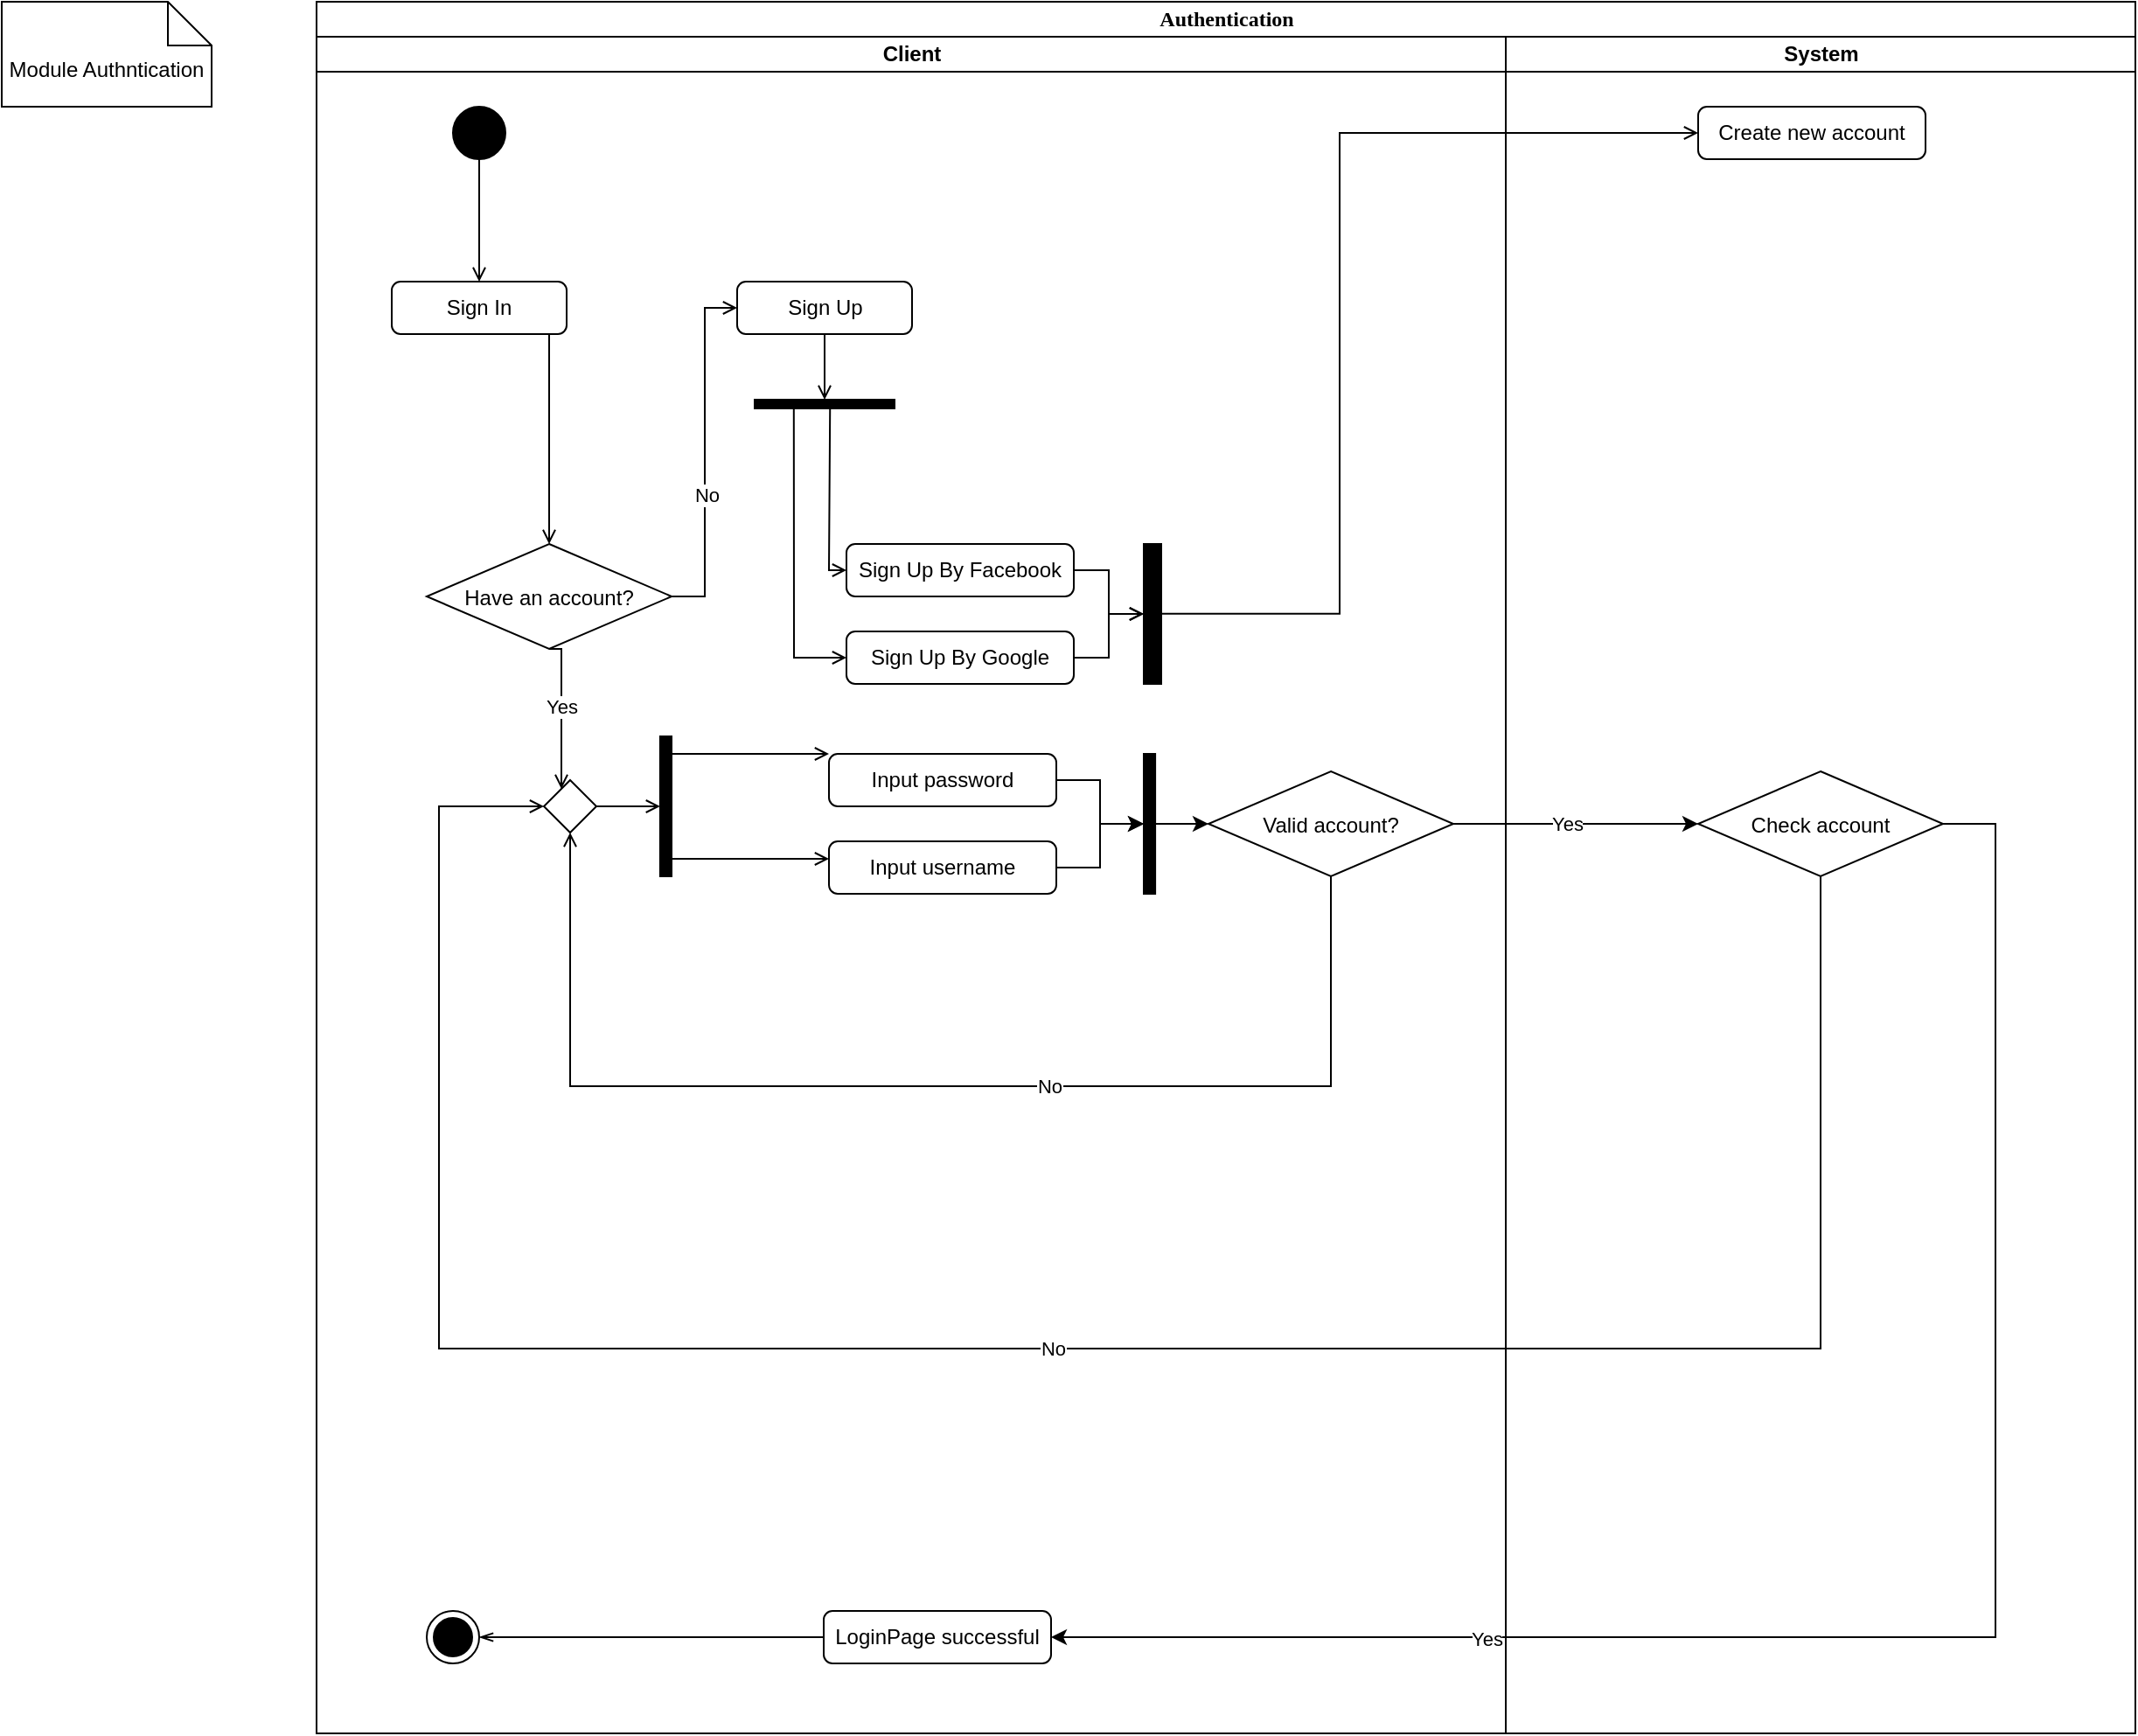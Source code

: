 <mxfile version="24.2.5" type="device">
  <diagram name="Page-1" id="e7e014a7-5840-1c2e-5031-d8a46d1fe8dd">
    <mxGraphModel dx="3559" dy="1407" grid="1" gridSize="10" guides="1" tooltips="1" connect="1" arrows="1" fold="1" page="1" pageScale="1" pageWidth="1169" pageHeight="826" background="none" math="0" shadow="0">
      <root>
        <mxCell id="0" />
        <mxCell id="1" parent="0" />
        <mxCell id="l6AXEJIedwvJvGxH8fS5-96" value="Authentication" style="swimlane;html=1;childLayout=stackLayout;startSize=20;rounded=0;shadow=0;comic=0;labelBackgroundColor=none;strokeWidth=1;fontFamily=Verdana;fontSize=12;align=center;resizeWidth=1;resizeHeight=1;" parent="1" vertex="1">
          <mxGeometry x="-20" y="30" width="1040" height="990" as="geometry" />
        </mxCell>
        <mxCell id="77pTD7eTiRxtilX6csrS-48" style="edgeStyle=elbowEdgeStyle;rounded=0;orthogonalLoop=1;jettySize=auto;html=1;endArrow=open;endFill=0;exitX=0.713;exitY=0.499;exitDx=0;exitDy=0;exitPerimeter=0;" edge="1" parent="l6AXEJIedwvJvGxH8fS5-96" source="77pTD7eTiRxtilX6csrS-26" target="77pTD7eTiRxtilX6csrS-5">
          <mxGeometry relative="1" as="geometry">
            <mxPoint x="543.88" y="381.47" as="sourcePoint" />
            <mxPoint x="480.0" y="435.53" as="targetPoint" />
            <Array as="points">
              <mxPoint x="585" y="230" />
            </Array>
          </mxGeometry>
        </mxCell>
        <mxCell id="l6AXEJIedwvJvGxH8fS5-97" value="Client" style="swimlane;html=1;startSize=20;" parent="l6AXEJIedwvJvGxH8fS5-96" vertex="1">
          <mxGeometry y="20" width="680" height="970" as="geometry" />
        </mxCell>
        <mxCell id="l6AXEJIedwvJvGxH8fS5-163" style="edgeStyle=orthogonalEdgeStyle;rounded=0;orthogonalLoop=1;jettySize=auto;html=1;endArrow=open;endFill=0;" parent="l6AXEJIedwvJvGxH8fS5-97" source="l6AXEJIedwvJvGxH8fS5-162" edge="1">
          <mxGeometry relative="1" as="geometry">
            <mxPoint x="93" y="140" as="targetPoint" />
          </mxGeometry>
        </mxCell>
        <mxCell id="l6AXEJIedwvJvGxH8fS5-162" value="" style="ellipse;fillColor=strokeColor;html=1;" parent="l6AXEJIedwvJvGxH8fS5-97" vertex="1">
          <mxGeometry x="78" y="40" width="30" height="30" as="geometry" />
        </mxCell>
        <mxCell id="77pTD7eTiRxtilX6csrS-1" value="Sign In" style="html=1;rounded=1;absoluteArcSize=1;arcSize=10;whiteSpace=wrap;" vertex="1" parent="l6AXEJIedwvJvGxH8fS5-97">
          <mxGeometry x="43" y="140" width="100" height="30" as="geometry" />
        </mxCell>
        <mxCell id="77pTD7eTiRxtilX6csrS-11" value="Have an account?" style="rhombus;" vertex="1" parent="l6AXEJIedwvJvGxH8fS5-97">
          <mxGeometry x="63" y="290" width="140" height="60" as="geometry" />
        </mxCell>
        <mxCell id="77pTD7eTiRxtilX6csrS-12" style="edgeStyle=elbowEdgeStyle;rounded=0;orthogonalLoop=1;jettySize=auto;html=1;endArrow=open;endFill=0;entryX=0.5;entryY=0;entryDx=0;entryDy=0;" edge="1" parent="l6AXEJIedwvJvGxH8fS5-97" source="77pTD7eTiRxtilX6csrS-1" target="77pTD7eTiRxtilX6csrS-11">
          <mxGeometry relative="1" as="geometry">
            <mxPoint x="163" y="160" as="sourcePoint" />
            <mxPoint x="163" y="230" as="targetPoint" />
          </mxGeometry>
        </mxCell>
        <mxCell id="77pTD7eTiRxtilX6csrS-13" style="edgeStyle=elbowEdgeStyle;rounded=0;orthogonalLoop=1;jettySize=auto;html=1;endArrow=open;endFill=0;" edge="1" parent="l6AXEJIedwvJvGxH8fS5-97" source="77pTD7eTiRxtilX6csrS-11" target="77pTD7eTiRxtilX6csrS-16">
          <mxGeometry relative="1" as="geometry">
            <mxPoint x="193" y="220" as="sourcePoint" />
            <mxPoint x="273" y="230" as="targetPoint" />
          </mxGeometry>
        </mxCell>
        <mxCell id="77pTD7eTiRxtilX6csrS-14" value="No" style="edgeLabel;html=1;align=center;verticalAlign=middle;resizable=0;points=[];" vertex="1" connectable="0" parent="77pTD7eTiRxtilX6csrS-13">
          <mxGeometry x="-0.233" y="-1" relative="1" as="geometry">
            <mxPoint as="offset" />
          </mxGeometry>
        </mxCell>
        <mxCell id="77pTD7eTiRxtilX6csrS-25" style="edgeStyle=elbowEdgeStyle;rounded=0;orthogonalLoop=1;jettySize=auto;html=1;endArrow=open;endFill=0;exitX=0.841;exitY=0.72;exitDx=0;exitDy=0;exitPerimeter=0;" edge="1" parent="l6AXEJIedwvJvGxH8fS5-97" source="77pTD7eTiRxtilX6csrS-15" target="77pTD7eTiRxtilX6csrS-19">
          <mxGeometry relative="1" as="geometry">
            <mxPoint x="273" y="220" as="sourcePoint" />
            <Array as="points">
              <mxPoint x="273" y="280" />
            </Array>
          </mxGeometry>
        </mxCell>
        <mxCell id="77pTD7eTiRxtilX6csrS-15" value="" style="html=1;points=[];perimeter=orthogonalPerimeter;fillColor=strokeColor;rotation=90;" vertex="1" parent="l6AXEJIedwvJvGxH8fS5-97">
          <mxGeometry x="288" y="170" width="5" height="80" as="geometry" />
        </mxCell>
        <mxCell id="77pTD7eTiRxtilX6csrS-22" value="" style="edgeStyle=elbowEdgeStyle;rounded=0;orthogonalLoop=1;jettySize=auto;html=1;endArrow=open;endFill=0;" edge="1" parent="l6AXEJIedwvJvGxH8fS5-97" source="77pTD7eTiRxtilX6csrS-16" target="77pTD7eTiRxtilX6csrS-15">
          <mxGeometry relative="1" as="geometry" />
        </mxCell>
        <mxCell id="77pTD7eTiRxtilX6csrS-16" value="Sign Up" style="html=1;rounded=1;absoluteArcSize=1;arcSize=10;whiteSpace=wrap;" vertex="1" parent="l6AXEJIedwvJvGxH8fS5-97">
          <mxGeometry x="240.5" y="140" width="100" height="30" as="geometry" />
        </mxCell>
        <mxCell id="77pTD7eTiRxtilX6csrS-19" value="Sign Up By Google" style="html=1;rounded=1;absoluteArcSize=1;arcSize=10;whiteSpace=wrap;" vertex="1" parent="l6AXEJIedwvJvGxH8fS5-97">
          <mxGeometry x="303" y="340" width="130" height="30" as="geometry" />
        </mxCell>
        <mxCell id="77pTD7eTiRxtilX6csrS-20" value="Sign Up By Facebook" style="html=1;rounded=1;absoluteArcSize=1;arcSize=10;whiteSpace=wrap;" vertex="1" parent="l6AXEJIedwvJvGxH8fS5-97">
          <mxGeometry x="303" y="290" width="130" height="30" as="geometry" />
        </mxCell>
        <mxCell id="77pTD7eTiRxtilX6csrS-26" value="" style="html=1;points=[];perimeter=orthogonalPerimeter;fillColor=strokeColor;rotation=0;" vertex="1" parent="l6AXEJIedwvJvGxH8fS5-97">
          <mxGeometry x="473" y="290" width="10" height="80" as="geometry" />
        </mxCell>
        <mxCell id="77pTD7eTiRxtilX6csrS-50" style="edgeStyle=elbowEdgeStyle;rounded=0;orthogonalLoop=1;jettySize=auto;html=1;endArrow=open;endFill=0;" edge="1" parent="l6AXEJIedwvJvGxH8fS5-97" source="77pTD7eTiRxtilX6csrS-19" target="77pTD7eTiRxtilX6csrS-26">
          <mxGeometry relative="1" as="geometry">
            <mxPoint x="311" y="240" as="sourcePoint" />
            <mxPoint x="463" y="330" as="targetPoint" />
          </mxGeometry>
        </mxCell>
        <mxCell id="77pTD7eTiRxtilX6csrS-72" style="edgeStyle=elbowEdgeStyle;rounded=0;orthogonalLoop=1;jettySize=auto;html=1;endArrow=open;endFill=0;" edge="1" parent="l6AXEJIedwvJvGxH8fS5-97" source="77pTD7eTiRxtilX6csrS-20" target="77pTD7eTiRxtilX6csrS-26">
          <mxGeometry relative="1" as="geometry">
            <mxPoint x="443" y="358" as="sourcePoint" />
            <mxPoint x="483" y="333" as="targetPoint" />
          </mxGeometry>
        </mxCell>
        <mxCell id="77pTD7eTiRxtilX6csrS-73" style="edgeStyle=elbowEdgeStyle;rounded=0;orthogonalLoop=1;jettySize=auto;html=1;endArrow=open;endFill=0;exitX=0.794;exitY=0.461;exitDx=0;exitDy=0;exitPerimeter=0;entryX=0;entryY=0.5;entryDx=0;entryDy=0;" edge="1" parent="l6AXEJIedwvJvGxH8fS5-97" source="77pTD7eTiRxtilX6csrS-15" target="77pTD7eTiRxtilX6csrS-20">
          <mxGeometry relative="1" as="geometry">
            <mxPoint x="283" y="220" as="sourcePoint" />
            <mxPoint x="313" y="365" as="targetPoint" />
            <Array as="points">
              <mxPoint x="293" y="290" />
            </Array>
          </mxGeometry>
        </mxCell>
        <mxCell id="77pTD7eTiRxtilX6csrS-74" style="edgeStyle=elbowEdgeStyle;rounded=0;orthogonalLoop=1;jettySize=auto;html=1;endArrow=open;endFill=0;exitX=0.5;exitY=1;exitDx=0;exitDy=0;" edge="1" parent="l6AXEJIedwvJvGxH8fS5-97" source="77pTD7eTiRxtilX6csrS-11" target="77pTD7eTiRxtilX6csrS-102">
          <mxGeometry relative="1" as="geometry">
            <mxPoint x="132.98" y="360" as="sourcePoint" />
            <mxPoint x="132.98" y="480" as="targetPoint" />
            <Array as="points">
              <mxPoint x="140" y="410" />
            </Array>
          </mxGeometry>
        </mxCell>
        <mxCell id="77pTD7eTiRxtilX6csrS-76" value="Yes" style="edgeLabel;html=1;align=center;verticalAlign=middle;resizable=0;points=[];" vertex="1" connectable="0" parent="77pTD7eTiRxtilX6csrS-74">
          <mxGeometry x="-0.081" relative="1" as="geometry">
            <mxPoint as="offset" />
          </mxGeometry>
        </mxCell>
        <mxCell id="77pTD7eTiRxtilX6csrS-77" value="" style="html=1;points=[];perimeter=orthogonalPerimeter;fillColor=strokeColor;rotation=0;" vertex="1" parent="l6AXEJIedwvJvGxH8fS5-97">
          <mxGeometry x="196.45" y="400" width="6.55" height="80" as="geometry" />
        </mxCell>
        <mxCell id="77pTD7eTiRxtilX6csrS-92" style="edgeStyle=elbowEdgeStyle;rounded=0;orthogonalLoop=1;jettySize=auto;html=1;" edge="1" parent="l6AXEJIedwvJvGxH8fS5-97" source="77pTD7eTiRxtilX6csrS-78" target="77pTD7eTiRxtilX6csrS-85">
          <mxGeometry relative="1" as="geometry" />
        </mxCell>
        <mxCell id="77pTD7eTiRxtilX6csrS-78" value="Input username" style="html=1;rounded=1;absoluteArcSize=1;arcSize=10;whiteSpace=wrap;" vertex="1" parent="l6AXEJIedwvJvGxH8fS5-97">
          <mxGeometry x="293" y="460" width="130" height="30" as="geometry" />
        </mxCell>
        <mxCell id="77pTD7eTiRxtilX6csrS-79" value="Input password" style="html=1;rounded=1;absoluteArcSize=1;arcSize=10;whiteSpace=wrap;" vertex="1" parent="l6AXEJIedwvJvGxH8fS5-97">
          <mxGeometry x="293" y="410" width="130" height="30" as="geometry" />
        </mxCell>
        <mxCell id="77pTD7eTiRxtilX6csrS-82" style="edgeStyle=elbowEdgeStyle;rounded=0;orthogonalLoop=1;jettySize=auto;html=1;endArrow=open;endFill=0;elbow=vertical;" edge="1" parent="l6AXEJIedwvJvGxH8fS5-97" source="77pTD7eTiRxtilX6csrS-77" target="77pTD7eTiRxtilX6csrS-78">
          <mxGeometry relative="1" as="geometry">
            <mxPoint x="163" y="420" as="sourcePoint" />
            <mxPoint x="163" y="494" as="targetPoint" />
            <Array as="points">
              <mxPoint x="280" y="470" />
            </Array>
          </mxGeometry>
        </mxCell>
        <mxCell id="77pTD7eTiRxtilX6csrS-84" style="edgeStyle=elbowEdgeStyle;rounded=0;orthogonalLoop=1;jettySize=auto;html=1;endArrow=open;endFill=0;elbow=vertical;" edge="1" parent="l6AXEJIedwvJvGxH8fS5-97" source="77pTD7eTiRxtilX6csrS-77" target="77pTD7eTiRxtilX6csrS-79">
          <mxGeometry relative="1" as="geometry">
            <mxPoint x="143" y="440" as="sourcePoint" />
            <mxPoint x="323" y="460" as="targetPoint" />
            <Array as="points">
              <mxPoint x="280" y="410" />
            </Array>
          </mxGeometry>
        </mxCell>
        <mxCell id="77pTD7eTiRxtilX6csrS-85" value="" style="html=1;points=[];perimeter=orthogonalPerimeter;fillColor=strokeColor;rotation=0;" vertex="1" parent="l6AXEJIedwvJvGxH8fS5-97">
          <mxGeometry x="473" y="410" width="6.55" height="80" as="geometry" />
        </mxCell>
        <mxCell id="77pTD7eTiRxtilX6csrS-91" style="edgeStyle=elbowEdgeStyle;rounded=0;orthogonalLoop=1;jettySize=auto;html=1;" edge="1" parent="l6AXEJIedwvJvGxH8fS5-97" source="77pTD7eTiRxtilX6csrS-79" target="77pTD7eTiRxtilX6csrS-85">
          <mxGeometry relative="1" as="geometry" />
        </mxCell>
        <mxCell id="77pTD7eTiRxtilX6csrS-86" value="Valid account?" style="rhombus;" vertex="1" parent="l6AXEJIedwvJvGxH8fS5-97">
          <mxGeometry x="510" y="420" width="140" height="60" as="geometry" />
        </mxCell>
        <mxCell id="77pTD7eTiRxtilX6csrS-87" value="" style="edgeStyle=elbowEdgeStyle;rounded=0;orthogonalLoop=1;jettySize=auto;html=1;entryX=0;entryY=0.5;entryDx=0;entryDy=0;" edge="1" parent="l6AXEJIedwvJvGxH8fS5-97" source="77pTD7eTiRxtilX6csrS-85" target="77pTD7eTiRxtilX6csrS-86">
          <mxGeometry relative="1" as="geometry" />
        </mxCell>
        <mxCell id="77pTD7eTiRxtilX6csrS-89" value="" style="edgeStyle=orthogonalEdgeStyle;rounded=0;orthogonalLoop=1;jettySize=auto;html=1;endArrow=open;endFill=0;exitX=0.5;exitY=1;exitDx=0;exitDy=0;elbow=vertical;" edge="1" parent="l6AXEJIedwvJvGxH8fS5-97" source="77pTD7eTiRxtilX6csrS-86" target="77pTD7eTiRxtilX6csrS-102">
          <mxGeometry relative="1" as="geometry">
            <mxPoint x="193" y="620" as="targetPoint" />
            <Array as="points">
              <mxPoint x="580" y="600" />
              <mxPoint x="145" y="600" />
            </Array>
          </mxGeometry>
        </mxCell>
        <mxCell id="77pTD7eTiRxtilX6csrS-90" value="No" style="edgeLabel;html=1;align=center;verticalAlign=middle;resizable=0;points=[];" vertex="1" connectable="0" parent="77pTD7eTiRxtilX6csrS-89">
          <mxGeometry x="-0.58" relative="1" as="geometry">
            <mxPoint x="-134" as="offset" />
          </mxGeometry>
        </mxCell>
        <mxCell id="77pTD7eTiRxtilX6csrS-103" style="edgeStyle=elbowEdgeStyle;rounded=0;orthogonalLoop=1;jettySize=auto;html=1;endArrow=open;endFill=0;" edge="1" parent="l6AXEJIedwvJvGxH8fS5-97" source="77pTD7eTiRxtilX6csrS-102" target="77pTD7eTiRxtilX6csrS-77">
          <mxGeometry relative="1" as="geometry" />
        </mxCell>
        <mxCell id="77pTD7eTiRxtilX6csrS-102" value="" style="rhombus;" vertex="1" parent="l6AXEJIedwvJvGxH8fS5-97">
          <mxGeometry x="130" y="425" width="30" height="30" as="geometry" />
        </mxCell>
        <mxCell id="77pTD7eTiRxtilX6csrS-107" value="" style="ellipse;html=1;shape=endState;fillColor=strokeColor;" vertex="1" parent="l6AXEJIedwvJvGxH8fS5-97">
          <mxGeometry x="63" y="900" width="30" height="30" as="geometry" />
        </mxCell>
        <mxCell id="77pTD7eTiRxtilX6csrS-113" style="edgeStyle=elbowEdgeStyle;rounded=0;orthogonalLoop=1;jettySize=auto;html=1;endArrow=openThin;endFill=0;" edge="1" parent="l6AXEJIedwvJvGxH8fS5-97" source="77pTD7eTiRxtilX6csrS-112" target="77pTD7eTiRxtilX6csrS-107">
          <mxGeometry relative="1" as="geometry" />
        </mxCell>
        <mxCell id="77pTD7eTiRxtilX6csrS-112" value="LoginPage successful" style="html=1;rounded=1;absoluteArcSize=1;arcSize=10;whiteSpace=wrap;" vertex="1" parent="l6AXEJIedwvJvGxH8fS5-97">
          <mxGeometry x="290" y="900" width="130" height="30" as="geometry" />
        </mxCell>
        <mxCell id="l6AXEJIedwvJvGxH8fS5-106" value="System" style="swimlane;html=1;startSize=20;" parent="l6AXEJIedwvJvGxH8fS5-96" vertex="1">
          <mxGeometry x="680" y="20" width="360" height="970" as="geometry" />
        </mxCell>
        <mxCell id="77pTD7eTiRxtilX6csrS-5" value="Create new account" style="html=1;rounded=1;absoluteArcSize=1;arcSize=10;whiteSpace=wrap;" vertex="1" parent="l6AXEJIedwvJvGxH8fS5-106">
          <mxGeometry x="110" y="40" width="130" height="30" as="geometry" />
        </mxCell>
        <mxCell id="77pTD7eTiRxtilX6csrS-93" value="Check account" style="rhombus;" vertex="1" parent="l6AXEJIedwvJvGxH8fS5-106">
          <mxGeometry x="110" y="420" width="140" height="60" as="geometry" />
        </mxCell>
        <mxCell id="77pTD7eTiRxtilX6csrS-100" value="" style="edgeStyle=elbowEdgeStyle;rounded=0;orthogonalLoop=1;jettySize=auto;html=1;entryX=0;entryY=0.5;entryDx=0;entryDy=0;elbow=horizontal;" edge="1" parent="l6AXEJIedwvJvGxH8fS5-96" source="77pTD7eTiRxtilX6csrS-86" target="77pTD7eTiRxtilX6csrS-93">
          <mxGeometry relative="1" as="geometry">
            <mxPoint x="760.0" y="470" as="targetPoint" />
          </mxGeometry>
        </mxCell>
        <mxCell id="77pTD7eTiRxtilX6csrS-101" value="Yes" style="edgeLabel;html=1;align=center;verticalAlign=middle;resizable=0;points=[];" vertex="1" connectable="0" parent="77pTD7eTiRxtilX6csrS-100">
          <mxGeometry x="-0.071" relative="1" as="geometry">
            <mxPoint as="offset" />
          </mxGeometry>
        </mxCell>
        <mxCell id="77pTD7eTiRxtilX6csrS-104" style="edgeStyle=orthogonalEdgeStyle;rounded=0;orthogonalLoop=1;jettySize=auto;html=1;entryX=0;entryY=0.5;entryDx=0;entryDy=0;endArrow=open;endFill=0;" edge="1" parent="l6AXEJIedwvJvGxH8fS5-96" source="77pTD7eTiRxtilX6csrS-93" target="77pTD7eTiRxtilX6csrS-102">
          <mxGeometry relative="1" as="geometry">
            <mxPoint x="90" y="500" as="targetPoint" />
            <Array as="points">
              <mxPoint x="860" y="770" />
              <mxPoint x="70" y="770" />
              <mxPoint x="70" y="460" />
            </Array>
          </mxGeometry>
        </mxCell>
        <mxCell id="77pTD7eTiRxtilX6csrS-106" value="No" style="edgeLabel;html=1;align=center;verticalAlign=middle;resizable=0;points=[];" vertex="1" connectable="0" parent="77pTD7eTiRxtilX6csrS-104">
          <mxGeometry x="-0.008" relative="1" as="geometry">
            <mxPoint as="offset" />
          </mxGeometry>
        </mxCell>
        <mxCell id="77pTD7eTiRxtilX6csrS-110" style="edgeStyle=orthogonalEdgeStyle;rounded=0;orthogonalLoop=1;jettySize=auto;html=1;" edge="1" parent="l6AXEJIedwvJvGxH8fS5-96" source="77pTD7eTiRxtilX6csrS-93" target="77pTD7eTiRxtilX6csrS-112">
          <mxGeometry relative="1" as="geometry">
            <Array as="points">
              <mxPoint x="960" y="470" />
              <mxPoint x="960" y="935" />
              <mxPoint x="306" y="935" />
            </Array>
          </mxGeometry>
        </mxCell>
        <mxCell id="77pTD7eTiRxtilX6csrS-111" value="Yes" style="edgeLabel;html=1;align=center;verticalAlign=middle;resizable=0;points=[];" vertex="1" connectable="0" parent="77pTD7eTiRxtilX6csrS-110">
          <mxGeometry x="0.519" y="1" relative="1" as="geometry">
            <mxPoint as="offset" />
          </mxGeometry>
        </mxCell>
        <mxCell id="77pTD7eTiRxtilX6csrS-114" value="Module Authntication" style="shape=note2;boundedLbl=1;whiteSpace=wrap;html=1;size=25;verticalAlign=top;align=center;" vertex="1" parent="1">
          <mxGeometry x="-200" y="30" width="120" height="60" as="geometry" />
        </mxCell>
      </root>
    </mxGraphModel>
  </diagram>
</mxfile>
